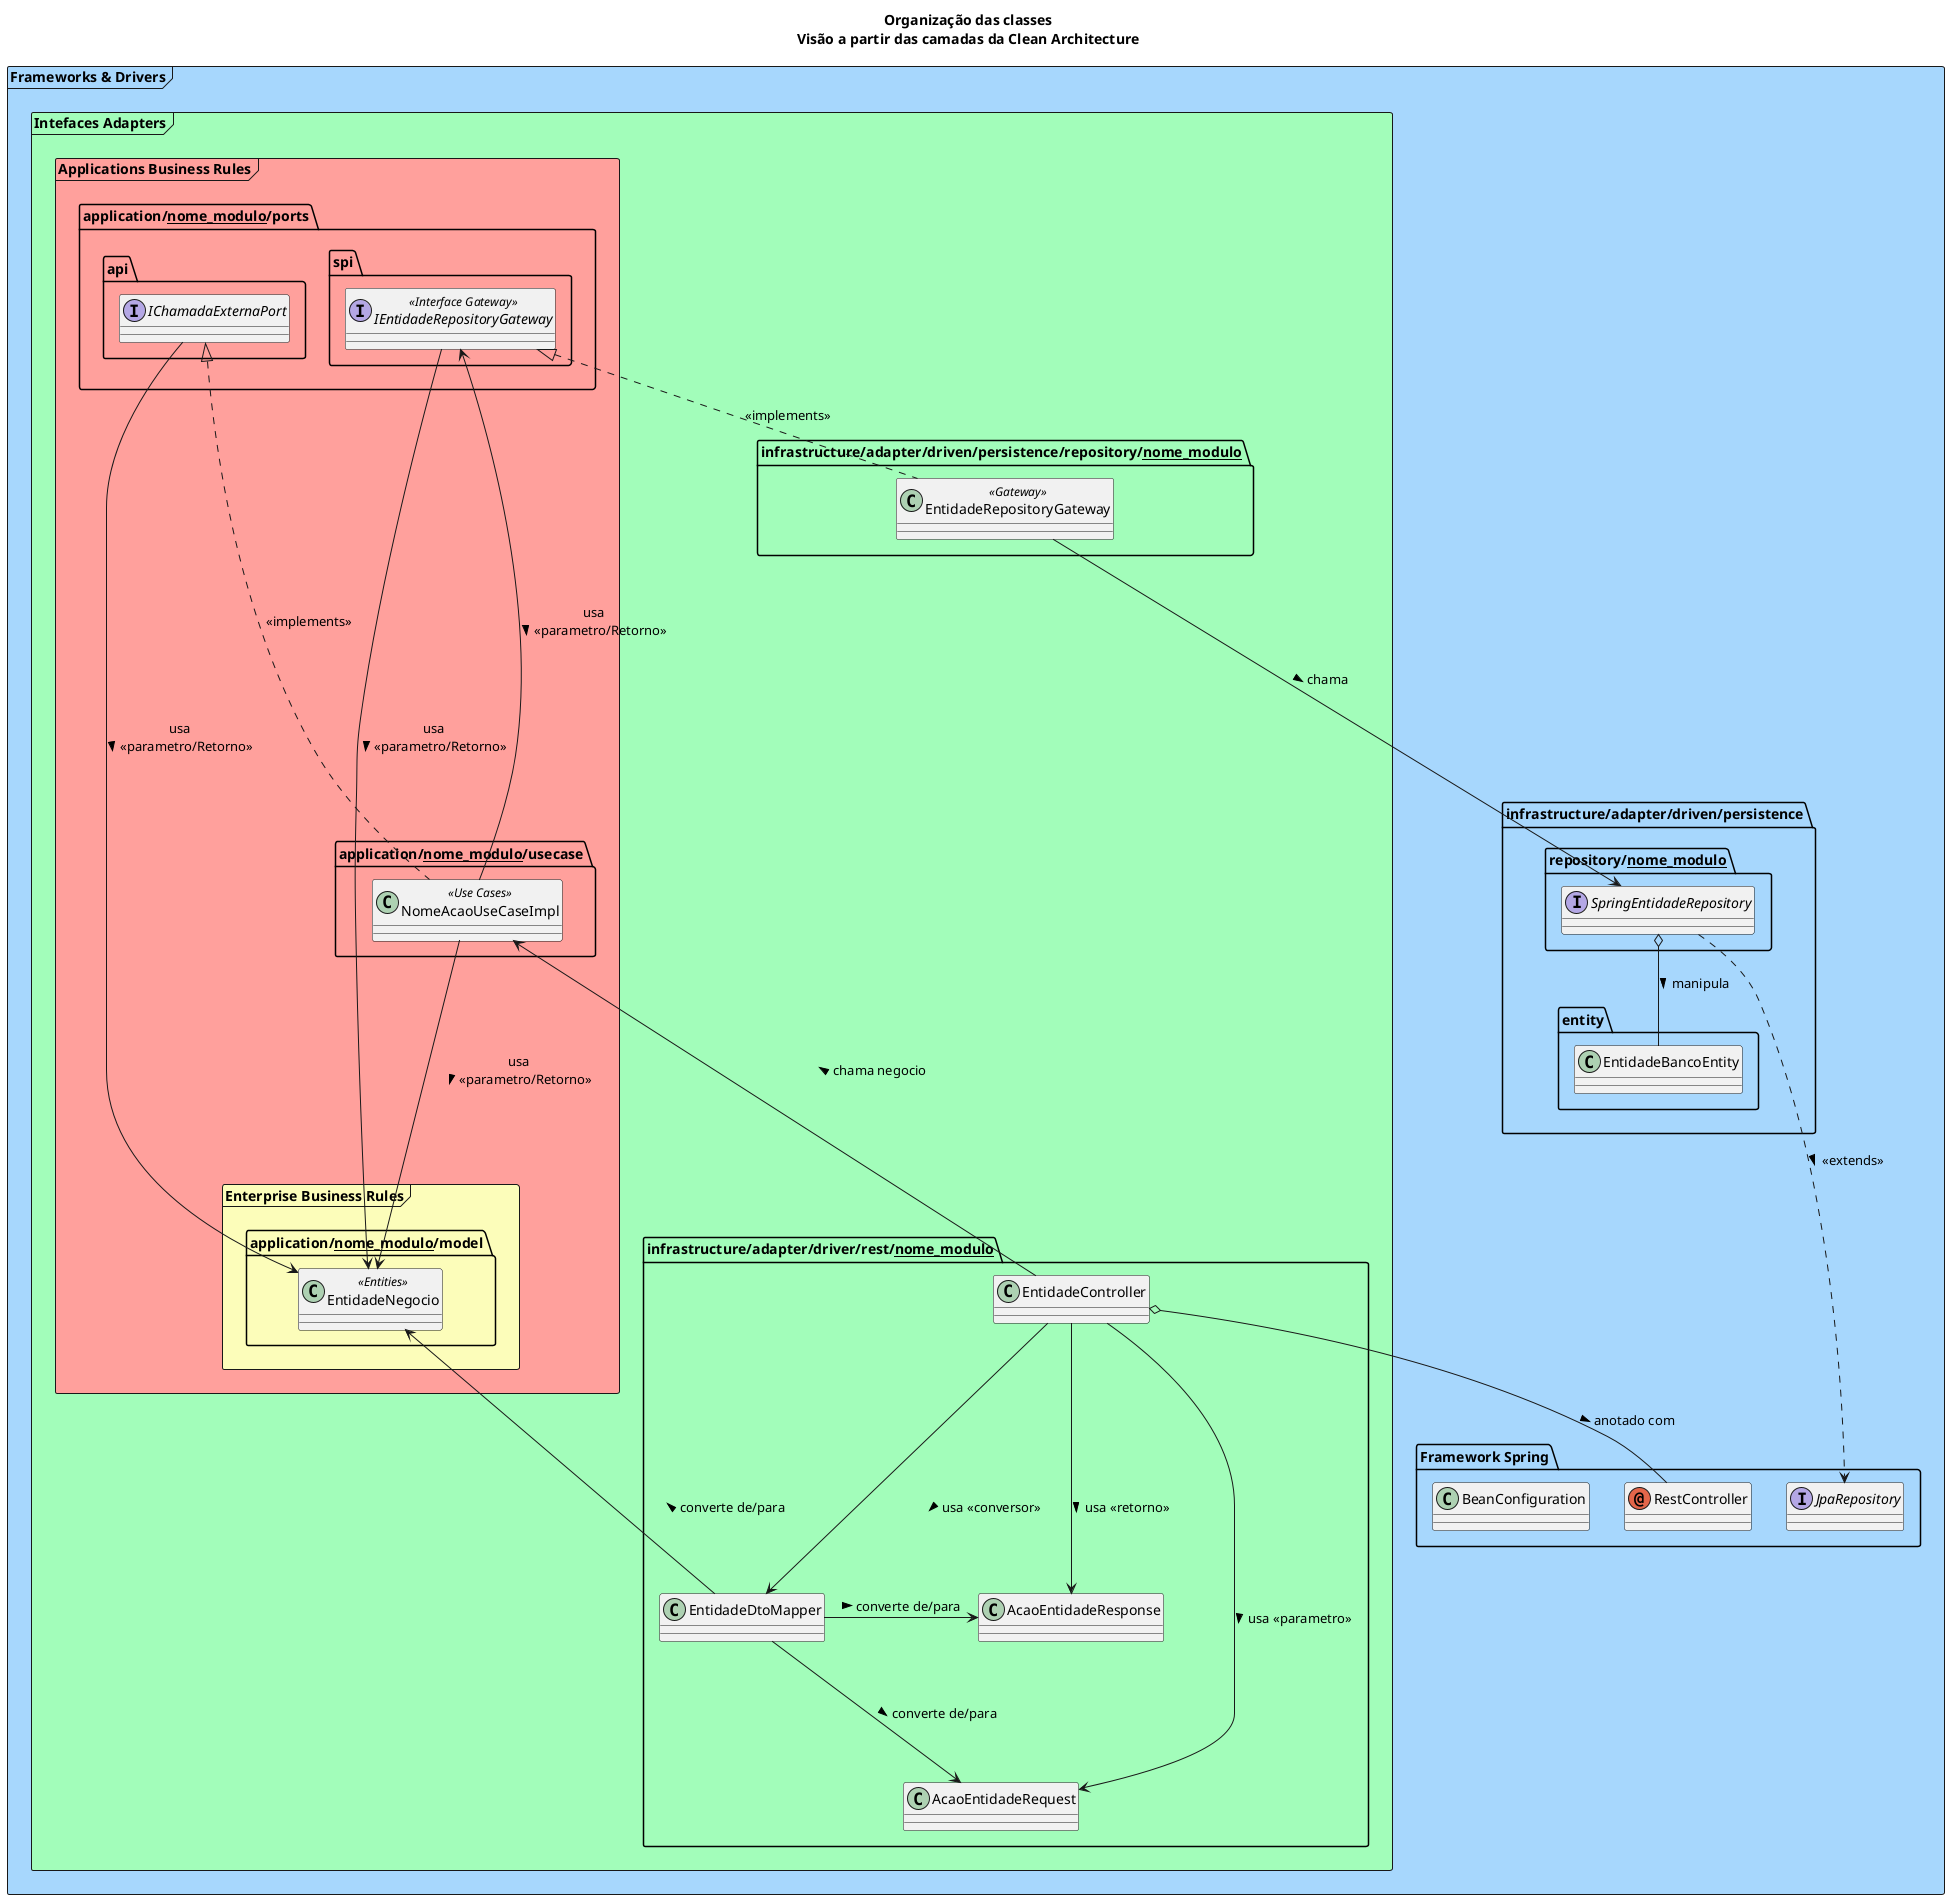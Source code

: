 @startuml ApplicationArchitectureAfterCleanArchitecture

'skinparam linetype ortho
'skinparam linetype polyline
'left to right direction

title
Organização das classes
Visão a partir das camadas da Clean Architecture
end title

frame "Frameworks & Drivers" #A7D7FD {

    package "Framework Spring" {

        annotation RestController
        interface JpaRepository

        class BeanConfiguration
    }

    package "infrastructure/adapter/driven/persistence" {
        package "entity" {
            class EntidadeBancoEntity
        }

        package "repository/__nome_modulo__" {

            interface SpringEntidadeRepository
        }
        SpringEntidadeRepository o-- EntidadeBancoEntity : manipula >
        JpaRepository <.up.. SpringEntidadeRepository : <<extends>> <
    }

    

    frame "Intefaces Adapters" #A2FDBA {

        frame "Applications Business Rules" #FFA09C {
            frame "Enterprise Business Rules" as ebrPkg #FCFDBA {

                package "application/__nome_modulo__/model" as modelPkg {

                    class EntidadeNegocio <<Entities>>

                }

            }

            package "application/__nome_modulo__/usecase" as usecasePkg{
                class NomeAcaoUseCaseImpl <<Use Cases>>

                NomeAcaoUseCaseImpl  ---> EntidadeNegocio : usa\n<<parametro/Retorno>> >
                'EntidadeNegocio  <--- NomeAcaoUseCaseImpl : usa\n<<parametro/Retorno>> >

            }

            package "application/__nome_modulo__/ports" as portPkg {
                package "api" as apiPkg{
                    interface IChamadaExternaPort
                }

                IChamadaExternaPort  ---> EntidadeNegocio : usa\n<<parametro/Retorno>> >
                IChamadaExternaPort <|..... NomeAcaoUseCaseImpl : <<implements>>

                package "spi" as spiPkg {
                    interface IEntidadeRepositoryGateway <<Interface Gateway>>

                    IEntidadeRepositoryGateway  --> EntidadeNegocio : usa\n<<parametro/Retorno>> >
                    NomeAcaoUseCaseImpl  -up--> IEntidadeRepositoryGateway : usa\n<<parametro/Retorno>> >

                }

                
            }
            
            
        }


        package "infrastructure/adapter/driven/persistence/repository/__nome_modulo__" {
            class EntidadeRepositoryGateway <<Gateway>>

            EntidadeRepositoryGateway ----> SpringEntidadeRepository : chama >
            IEntidadeRepositoryGateway <|.. EntidadeRepositoryGateway : <<implements>>

            
        }

        package "infrastructure/adapter/driver/rest/__nome_modulo__" as restPkg {
            class EntidadeController
            class AcaoEntidadeRequest
            class AcaoEntidadeResponse
            class EntidadeDtoMapper

            EntidadeController  -up--> NomeAcaoUseCaseImpl : chama negocio >
            EntidadeController  -down--> AcaoEntidadeRequest : usa <<parametro>> >
            EntidadeController  -down--> AcaoEntidadeResponse : usa <<retorno>> >
            EntidadeController  -down--> EntidadeDtoMapper : usa <<conversor>> >
            EntidadeController o-- RestController : anotado com >


            EntidadeDtoMapper -up--> EntidadeNegocio : converte de/para >
            EntidadeDtoMapper ---> AcaoEntidadeRequest : converte de/para >
            EntidadeDtoMapper -right--> AcaoEntidadeResponse : converte de/para >
        }

    }


}

@enduml